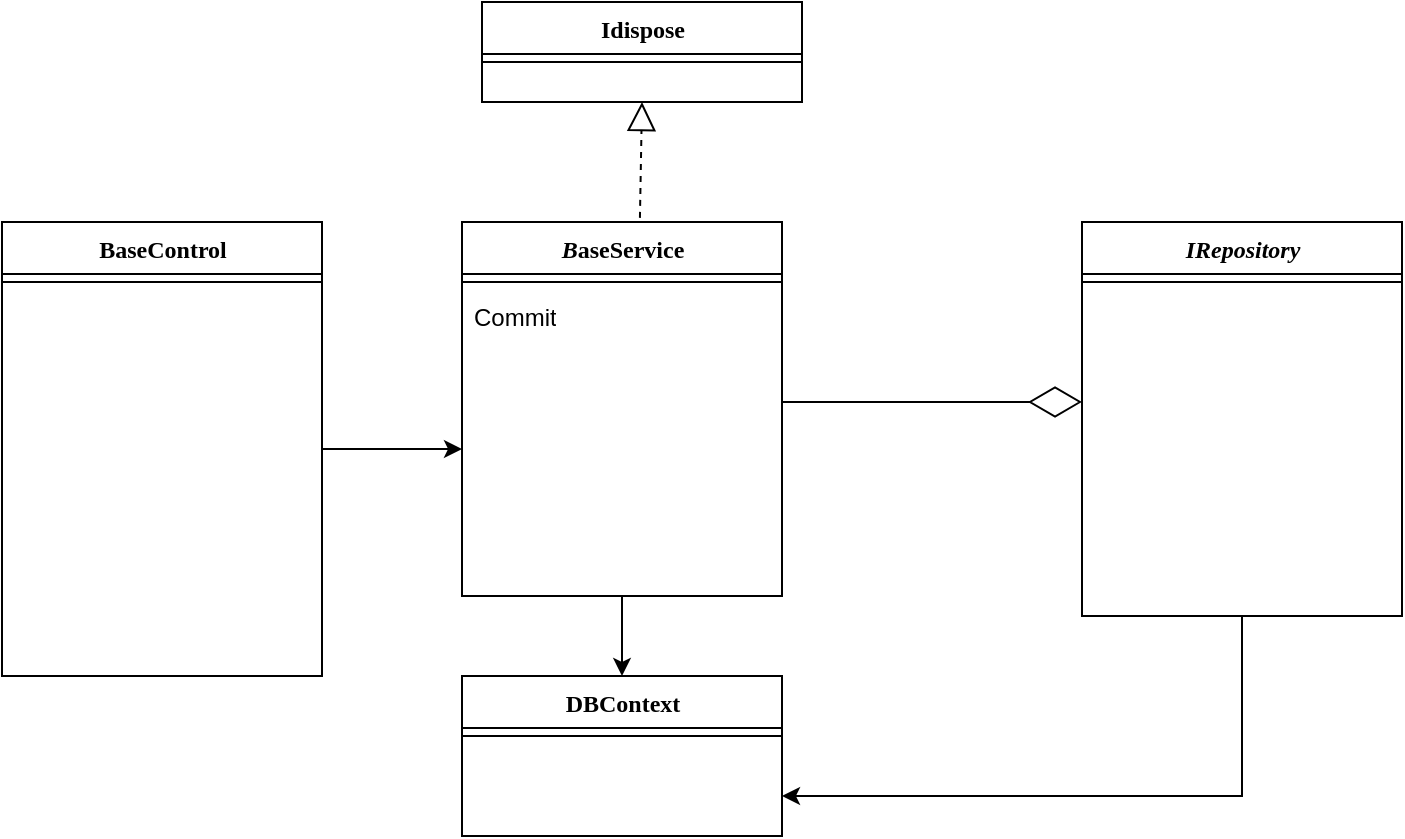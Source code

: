 <mxfile version="21.5.1" type="github" pages="2">
  <diagram name="Page-1" id="9f46799a-70d6-7492-0946-bef42562c5a5">
    <mxGraphModel dx="1434" dy="740" grid="1" gridSize="10" guides="1" tooltips="1" connect="1" arrows="1" fold="1" page="1" pageScale="1" pageWidth="1100" pageHeight="850" background="none" math="0" shadow="0">
      <root>
        <mxCell id="0" />
        <mxCell id="1" parent="0" />
        <mxCell id="P6bajPBu0T21SkuTP8A7-19" style="edgeStyle=orthogonalEdgeStyle;rounded=0;orthogonalLoop=1;jettySize=auto;html=1;" edge="1" parent="1" source="78961159f06e98e8-17">
          <mxGeometry relative="1" as="geometry">
            <mxPoint x="430" y="263.5" as="targetPoint" />
          </mxGeometry>
        </mxCell>
        <mxCell id="78961159f06e98e8-17" value="BaseControl" style="swimlane;html=1;fontStyle=1;align=center;verticalAlign=top;childLayout=stackLayout;horizontal=1;startSize=26;horizontalStack=0;resizeParent=1;resizeLast=0;collapsible=1;marginBottom=0;swimlaneFillColor=#ffffff;rounded=0;shadow=0;comic=0;labelBackgroundColor=none;strokeWidth=1;fillColor=none;fontFamily=Verdana;fontSize=12" parent="1" vertex="1">
          <mxGeometry x="200" y="150" width="160" height="227" as="geometry" />
        </mxCell>
        <mxCell id="78961159f06e98e8-19" value="" style="line;html=1;strokeWidth=1;fillColor=none;align=left;verticalAlign=middle;spacingTop=-1;spacingLeft=3;spacingRight=3;rotatable=0;labelPosition=right;points=[];portConstraint=eastwest;" parent="78961159f06e98e8-17" vertex="1">
          <mxGeometry y="26" width="160" height="8" as="geometry" />
        </mxCell>
        <mxCell id="P6bajPBu0T21SkuTP8A7-17" style="edgeStyle=orthogonalEdgeStyle;rounded=0;orthogonalLoop=1;jettySize=auto;html=1;entryX=0.5;entryY=0;entryDx=0;entryDy=0;" edge="1" parent="1" source="78961159f06e98e8-30" target="78961159f06e98e8-82">
          <mxGeometry relative="1" as="geometry" />
        </mxCell>
        <mxCell id="78961159f06e98e8-30" value="&lt;i style=&quot;border-color: var(--border-color);&quot;&gt;B&lt;/i&gt;aseService" style="swimlane;html=1;fontStyle=1;align=center;verticalAlign=top;childLayout=stackLayout;horizontal=1;startSize=26;horizontalStack=0;resizeParent=1;resizeLast=0;collapsible=1;marginBottom=0;swimlaneFillColor=#ffffff;rounded=0;shadow=0;comic=0;labelBackgroundColor=none;strokeWidth=1;fillColor=none;fontFamily=Verdana;fontSize=12" parent="1" vertex="1">
          <mxGeometry x="430" y="150" width="160" height="187" as="geometry" />
        </mxCell>
        <mxCell id="78961159f06e98e8-38" value="" style="line;html=1;strokeWidth=1;fillColor=none;align=left;verticalAlign=middle;spacingTop=-1;spacingLeft=3;spacingRight=3;rotatable=0;labelPosition=right;points=[];portConstraint=eastwest;" parent="78961159f06e98e8-30" vertex="1">
          <mxGeometry y="26" width="160" height="8" as="geometry" />
        </mxCell>
        <mxCell id="78961159f06e98e8-39" value="Commit" style="text;html=1;strokeColor=none;fillColor=none;align=left;verticalAlign=top;spacingLeft=4;spacingRight=4;whiteSpace=wrap;overflow=hidden;rotatable=0;points=[[0,0.5],[1,0.5]];portConstraint=eastwest;" parent="78961159f06e98e8-30" vertex="1">
          <mxGeometry y="34" width="160" height="26" as="geometry" />
        </mxCell>
        <mxCell id="P6bajPBu0T21SkuTP8A7-20" style="edgeStyle=orthogonalEdgeStyle;rounded=0;orthogonalLoop=1;jettySize=auto;html=1;entryX=1;entryY=0.75;entryDx=0;entryDy=0;exitX=0.5;exitY=1;exitDx=0;exitDy=0;" edge="1" parent="1" source="78961159f06e98e8-43" target="78961159f06e98e8-82">
          <mxGeometry relative="1" as="geometry" />
        </mxCell>
        <mxCell id="78961159f06e98e8-43" value="&lt;i&gt;IRepository&lt;/i&gt;" style="swimlane;html=1;fontStyle=1;align=center;verticalAlign=top;childLayout=stackLayout;horizontal=1;startSize=26;horizontalStack=0;resizeParent=1;resizeLast=0;collapsible=1;marginBottom=0;swimlaneFillColor=#ffffff;rounded=0;shadow=0;comic=0;labelBackgroundColor=none;strokeWidth=1;fillColor=none;fontFamily=Verdana;fontSize=12" parent="1" vertex="1">
          <mxGeometry x="740" y="150" width="160" height="197" as="geometry" />
        </mxCell>
        <mxCell id="78961159f06e98e8-51" value="" style="line;html=1;strokeWidth=1;fillColor=none;align=left;verticalAlign=middle;spacingTop=-1;spacingLeft=3;spacingRight=3;rotatable=0;labelPosition=right;points=[];portConstraint=eastwest;" parent="78961159f06e98e8-43" vertex="1">
          <mxGeometry y="26" width="160" height="8" as="geometry" />
        </mxCell>
        <mxCell id="78961159f06e98e8-82" value="DBContext" style="swimlane;html=1;fontStyle=1;align=center;verticalAlign=top;childLayout=stackLayout;horizontal=1;startSize=26;horizontalStack=0;resizeParent=1;resizeLast=0;collapsible=1;marginBottom=0;swimlaneFillColor=#ffffff;rounded=0;shadow=0;comic=0;labelBackgroundColor=none;strokeWidth=1;fillColor=none;fontFamily=Verdana;fontSize=12" parent="1" vertex="1">
          <mxGeometry x="430" y="377" width="160" height="80" as="geometry" />
        </mxCell>
        <mxCell id="78961159f06e98e8-90" value="" style="line;html=1;strokeWidth=1;fillColor=none;align=left;verticalAlign=middle;spacingTop=-1;spacingLeft=3;spacingRight=3;rotatable=0;labelPosition=right;points=[];portConstraint=eastwest;" parent="78961159f06e98e8-82" vertex="1">
          <mxGeometry y="26" width="160" height="8" as="geometry" />
        </mxCell>
        <mxCell id="78961159f06e98e8-108" value="Idispose" style="swimlane;html=1;fontStyle=1;align=center;verticalAlign=top;childLayout=stackLayout;horizontal=1;startSize=26;horizontalStack=0;resizeParent=1;resizeLast=0;collapsible=1;marginBottom=0;swimlaneFillColor=#ffffff;rounded=0;shadow=0;comic=0;labelBackgroundColor=none;strokeWidth=1;fillColor=none;fontFamily=Verdana;fontSize=12" parent="1" vertex="1">
          <mxGeometry x="440" y="40" width="160" height="50" as="geometry" />
        </mxCell>
        <mxCell id="78961159f06e98e8-116" value="" style="line;html=1;strokeWidth=1;fillColor=none;align=left;verticalAlign=middle;spacingTop=-1;spacingLeft=3;spacingRight=3;rotatable=0;labelPosition=right;points=[];portConstraint=eastwest;" parent="78961159f06e98e8-108" vertex="1">
          <mxGeometry y="26" width="160" height="8" as="geometry" />
        </mxCell>
        <mxCell id="P6bajPBu0T21SkuTP8A7-14" value="" style="endArrow=block;dashed=1;endFill=0;endSize=12;html=1;rounded=0;exitX=0.556;exitY=-0.011;exitDx=0;exitDy=0;exitPerimeter=0;entryX=0.5;entryY=1;entryDx=0;entryDy=0;" edge="1" parent="1" source="78961159f06e98e8-30" target="78961159f06e98e8-108">
          <mxGeometry width="160" relative="1" as="geometry">
            <mxPoint x="380" y="60" as="sourcePoint" />
            <mxPoint x="540" y="60" as="targetPoint" />
          </mxGeometry>
        </mxCell>
        <mxCell id="P6bajPBu0T21SkuTP8A7-18" value="" style="endArrow=diamondThin;endFill=0;endSize=24;html=1;rounded=0;" edge="1" parent="1">
          <mxGeometry width="160" relative="1" as="geometry">
            <mxPoint x="590" y="240" as="sourcePoint" />
            <mxPoint x="740" y="240" as="targetPoint" />
          </mxGeometry>
        </mxCell>
      </root>
    </mxGraphModel>
  </diagram>
  <diagram id="WcomW01_Hk7wJWtaGChu" name="第 2 页">
    <mxGraphModel dx="1434" dy="740" grid="1" gridSize="10" guides="1" tooltips="1" connect="1" arrows="1" fold="1" page="1" pageScale="1" pageWidth="827" pageHeight="1169" math="0" shadow="0">
      <root>
        <mxCell id="0" />
        <mxCell id="1" parent="0" />
        <mxCell id="s8oGtXj1NqI1OETJadzr-1" style="edgeStyle=orthogonalEdgeStyle;rounded=0;orthogonalLoop=1;jettySize=auto;html=1;" edge="1" parent="1" source="s8oGtXj1NqI1OETJadzr-2">
          <mxGeometry relative="1" as="geometry">
            <mxPoint x="430" y="263.5" as="targetPoint" />
          </mxGeometry>
        </mxCell>
        <mxCell id="s8oGtXj1NqI1OETJadzr-2" value="BaseControl" style="swimlane;html=1;fontStyle=1;align=center;verticalAlign=top;childLayout=stackLayout;horizontal=1;startSize=26;horizontalStack=0;resizeParent=1;resizeLast=0;collapsible=1;marginBottom=0;swimlaneFillColor=#ffffff;rounded=0;shadow=0;comic=0;labelBackgroundColor=none;strokeWidth=1;fillColor=none;fontFamily=Verdana;fontSize=12" vertex="1" parent="1">
          <mxGeometry x="200" y="150" width="160" height="227" as="geometry" />
        </mxCell>
        <mxCell id="s8oGtXj1NqI1OETJadzr-3" value="" style="line;html=1;strokeWidth=1;fillColor=none;align=left;verticalAlign=middle;spacingTop=-1;spacingLeft=3;spacingRight=3;rotatable=0;labelPosition=right;points=[];portConstraint=eastwest;" vertex="1" parent="s8oGtXj1NqI1OETJadzr-2">
          <mxGeometry y="26" width="160" height="8" as="geometry" />
        </mxCell>
        <mxCell id="s8oGtXj1NqI1OETJadzr-20" style="edgeStyle=orthogonalEdgeStyle;rounded=0;orthogonalLoop=1;jettySize=auto;html=1;exitX=0.5;exitY=1;exitDx=0;exitDy=0;" edge="1" parent="1" source="s8oGtXj1NqI1OETJadzr-2" target="s8oGtXj1NqI1OETJadzr-17">
          <mxGeometry relative="1" as="geometry" />
        </mxCell>
        <mxCell id="s8oGtXj1NqI1OETJadzr-5" value="&lt;i style=&quot;border-color: var(--border-color);&quot;&gt;B&lt;/i&gt;aseService" style="swimlane;html=1;fontStyle=1;align=center;verticalAlign=top;childLayout=stackLayout;horizontal=1;startSize=26;horizontalStack=0;resizeParent=1;resizeLast=0;collapsible=1;marginBottom=0;swimlaneFillColor=#ffffff;rounded=0;shadow=0;comic=0;labelBackgroundColor=none;strokeWidth=1;fillColor=none;fontFamily=Verdana;fontSize=12" vertex="1" parent="1">
          <mxGeometry x="430" y="150" width="160" height="187" as="geometry" />
        </mxCell>
        <mxCell id="s8oGtXj1NqI1OETJadzr-6" value="" style="line;html=1;strokeWidth=1;fillColor=none;align=left;verticalAlign=middle;spacingTop=-1;spacingLeft=3;spacingRight=3;rotatable=0;labelPosition=right;points=[];portConstraint=eastwest;" vertex="1" parent="s8oGtXj1NqI1OETJadzr-5">
          <mxGeometry y="26" width="160" height="8" as="geometry" />
        </mxCell>
        <mxCell id="s8oGtXj1NqI1OETJadzr-30" style="edgeStyle=orthogonalEdgeStyle;rounded=0;orthogonalLoop=1;jettySize=auto;html=1;entryX=1;entryY=0.5;entryDx=0;entryDy=0;" edge="1" parent="1" source="s8oGtXj1NqI1OETJadzr-9" target="s8oGtXj1NqI1OETJadzr-24">
          <mxGeometry relative="1" as="geometry" />
        </mxCell>
        <mxCell id="s8oGtXj1NqI1OETJadzr-9" value="&lt;i&gt;IRepository&lt;/i&gt;" style="swimlane;html=1;fontStyle=1;align=center;verticalAlign=top;childLayout=stackLayout;horizontal=1;startSize=26;horizontalStack=0;resizeParent=1;resizeLast=0;collapsible=1;marginBottom=0;swimlaneFillColor=#ffffff;rounded=0;shadow=0;comic=0;labelBackgroundColor=none;strokeWidth=1;fillColor=none;fontFamily=Verdana;fontSize=12" vertex="1" parent="1">
          <mxGeometry x="740" y="150" width="160" height="197" as="geometry" />
        </mxCell>
        <mxCell id="s8oGtXj1NqI1OETJadzr-10" value="" style="line;html=1;strokeWidth=1;fillColor=none;align=left;verticalAlign=middle;spacingTop=-1;spacingLeft=3;spacingRight=3;rotatable=0;labelPosition=right;points=[];portConstraint=eastwest;" vertex="1" parent="s8oGtXj1NqI1OETJadzr-9">
          <mxGeometry y="26" width="160" height="8" as="geometry" />
        </mxCell>
        <mxCell id="s8oGtXj1NqI1OETJadzr-11" value="DBContext" style="swimlane;html=1;fontStyle=1;align=center;verticalAlign=top;childLayout=stackLayout;horizontal=1;startSize=26;horizontalStack=0;resizeParent=1;resizeLast=0;collapsible=1;marginBottom=0;swimlaneFillColor=#ffffff;rounded=0;shadow=0;comic=0;labelBackgroundColor=none;strokeWidth=1;fillColor=none;fontFamily=Verdana;fontSize=12" vertex="1" parent="1">
          <mxGeometry x="430" y="577" width="160" height="80" as="geometry" />
        </mxCell>
        <mxCell id="s8oGtXj1NqI1OETJadzr-12" value="" style="line;html=1;strokeWidth=1;fillColor=none;align=left;verticalAlign=middle;spacingTop=-1;spacingLeft=3;spacingRight=3;rotatable=0;labelPosition=right;points=[];portConstraint=eastwest;" vertex="1" parent="s8oGtXj1NqI1OETJadzr-11">
          <mxGeometry y="26" width="160" height="8" as="geometry" />
        </mxCell>
        <mxCell id="s8oGtXj1NqI1OETJadzr-13" value="Idispose" style="swimlane;html=1;fontStyle=1;align=center;verticalAlign=top;childLayout=stackLayout;horizontal=1;startSize=26;horizontalStack=0;resizeParent=1;resizeLast=0;collapsible=1;marginBottom=0;swimlaneFillColor=#ffffff;rounded=0;shadow=0;comic=0;labelBackgroundColor=none;strokeWidth=1;fillColor=none;fontFamily=Verdana;fontSize=12" vertex="1" parent="1">
          <mxGeometry x="234" y="460" width="160" height="50" as="geometry" />
        </mxCell>
        <mxCell id="s8oGtXj1NqI1OETJadzr-14" value="" style="line;html=1;strokeWidth=1;fillColor=none;align=left;verticalAlign=middle;spacingTop=-1;spacingLeft=3;spacingRight=3;rotatable=0;labelPosition=right;points=[];portConstraint=eastwest;" vertex="1" parent="s8oGtXj1NqI1OETJadzr-13">
          <mxGeometry y="26" width="160" height="8" as="geometry" />
        </mxCell>
        <mxCell id="s8oGtXj1NqI1OETJadzr-15" value="" style="endArrow=block;dashed=1;endFill=0;endSize=12;html=1;rounded=0;entryX=0.981;entryY=0.625;entryDx=0;entryDy=0;entryPerimeter=0;" edge="1" parent="1" target="s8oGtXj1NqI1OETJadzr-14">
          <mxGeometry width="160" relative="1" as="geometry">
            <mxPoint x="434" y="491" as="sourcePoint" />
            <mxPoint x="554" y="120" as="targetPoint" />
          </mxGeometry>
        </mxCell>
        <mxCell id="s8oGtXj1NqI1OETJadzr-16" value="" style="endArrow=diamondThin;endFill=0;endSize=24;html=1;rounded=0;" edge="1" parent="1">
          <mxGeometry width="160" relative="1" as="geometry">
            <mxPoint x="590" y="240" as="sourcePoint" />
            <mxPoint x="740" y="240" as="targetPoint" />
          </mxGeometry>
        </mxCell>
        <mxCell id="s8oGtXj1NqI1OETJadzr-19" value="" style="edgeStyle=orthogonalEdgeStyle;rounded=0;orthogonalLoop=1;jettySize=auto;html=1;entryX=0.5;entryY=0;entryDx=0;entryDy=0;" edge="1" parent="1" source="s8oGtXj1NqI1OETJadzr-17" target="s8oGtXj1NqI1OETJadzr-11">
          <mxGeometry relative="1" as="geometry" />
        </mxCell>
        <mxCell id="s8oGtXj1NqI1OETJadzr-17" value="Iunitofwork" style="swimlane;html=1;fontStyle=1;align=center;verticalAlign=top;childLayout=stackLayout;horizontal=1;startSize=26;horizontalStack=0;resizeParent=1;resizeLast=0;collapsible=1;marginBottom=0;swimlaneFillColor=#ffffff;rounded=0;shadow=0;comic=0;labelBackgroundColor=none;strokeWidth=1;fillColor=none;fontFamily=Verdana;fontSize=12" vertex="1" parent="1">
          <mxGeometry x="430" y="450" width="160" height="86" as="geometry" />
        </mxCell>
        <mxCell id="s8oGtXj1NqI1OETJadzr-18" value="" style="line;html=1;strokeWidth=1;fillColor=none;align=left;verticalAlign=middle;spacingTop=-1;spacingLeft=3;spacingRight=3;rotatable=0;labelPosition=right;points=[];portConstraint=eastwest;" vertex="1" parent="s8oGtXj1NqI1OETJadzr-17">
          <mxGeometry y="26" width="160" height="8" as="geometry" />
        </mxCell>
        <mxCell id="s8oGtXj1NqI1OETJadzr-24" value="+ Commit()" style="text;strokeColor=none;fillColor=none;align=left;verticalAlign=top;spacingLeft=4;spacingRight=4;overflow=hidden;rotatable=0;points=[[0,0.5],[1,0.5]];portConstraint=eastwest;whiteSpace=wrap;html=1;" vertex="1" parent="s8oGtXj1NqI1OETJadzr-17">
          <mxGeometry y="34" width="160" height="26" as="geometry" />
        </mxCell>
        <mxCell id="s8oGtXj1NqI1OETJadzr-29" value="+ Rollback()" style="text;strokeColor=none;fillColor=none;align=left;verticalAlign=top;spacingLeft=4;spacingRight=4;overflow=hidden;rotatable=0;points=[[0,0.5],[1,0.5]];portConstraint=eastwest;whiteSpace=wrap;html=1;" vertex="1" parent="s8oGtXj1NqI1OETJadzr-17">
          <mxGeometry y="60" width="160" height="26" as="geometry" />
        </mxCell>
      </root>
    </mxGraphModel>
  </diagram>
</mxfile>

